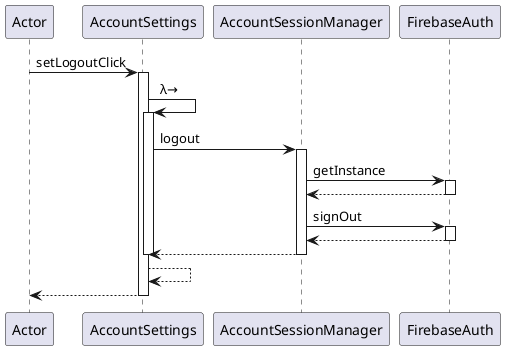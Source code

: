 @startuml
participant Actor
Actor -> AccountSettings : setLogoutClick
activate AccountSettings
AccountSettings -> AccountSettings : λ→
activate AccountSettings
AccountSettings -> AccountSessionManager : logout
activate AccountSessionManager
AccountSessionManager -> FirebaseAuth : getInstance
activate FirebaseAuth
FirebaseAuth --> AccountSessionManager
deactivate FirebaseAuth
AccountSessionManager -> FirebaseAuth : signOut
activate FirebaseAuth
FirebaseAuth --> AccountSessionManager
deactivate FirebaseAuth
AccountSessionManager --> AccountSettings
deactivate AccountSessionManager
deactivate AccountSettings
AccountSettings --> AccountSettings
return
@enduml